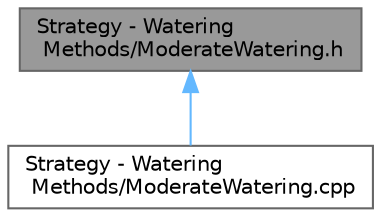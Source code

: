 digraph "Strategy - Watering Methods/ModerateWatering.h"
{
 // INTERACTIVE_SVG=YES
 // LATEX_PDF_SIZE
  bgcolor="transparent";
  edge [fontname=Helvetica,fontsize=10,labelfontname=Helvetica,labelfontsize=10];
  node [fontname=Helvetica,fontsize=10,shape=box,height=0.2,width=0.4];
  Node1 [id="Node000001",label="Strategy - Watering\l Methods/ModerateWatering.h",height=0.2,width=0.4,color="gray40", fillcolor="grey60", style="filled", fontcolor="black",tooltip="Header file for the ModerateWatering class."];
  Node1 -> Node2 [id="edge1_Node000001_Node000002",dir="back",color="steelblue1",style="solid",tooltip=" "];
  Node2 [id="Node000002",label="Strategy - Watering\l Methods/ModerateWatering.cpp",height=0.2,width=0.4,color="grey40", fillcolor="white", style="filled",URL="$_moderate_watering_8cpp.html",tooltip="Implementation of the ModerateWatering class."];
}
